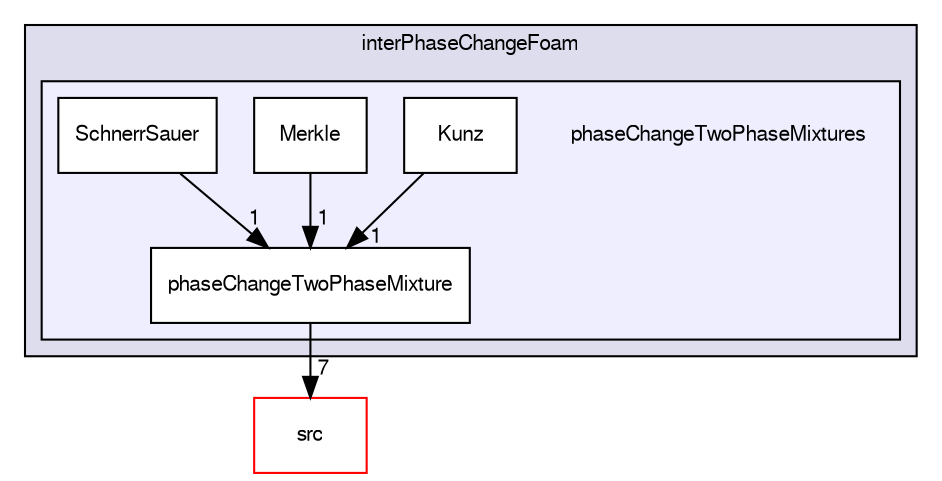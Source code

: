 digraph "applications/solvers/multiphase/interPhaseChangeFoam/phaseChangeTwoPhaseMixtures" {
  bgcolor=transparent;
  compound=true
  node [ fontsize="10", fontname="FreeSans"];
  edge [ labelfontsize="10", labelfontname="FreeSans"];
  subgraph clusterdir_072f0e2674ae04115e1196cfcbf8d2aa {
    graph [ bgcolor="#ddddee", pencolor="black", label="interPhaseChangeFoam" fontname="FreeSans", fontsize="10", URL="dir_072f0e2674ae04115e1196cfcbf8d2aa.html"]
  subgraph clusterdir_428d76558bf17b61b63e4dbf2a2e5401 {
    graph [ bgcolor="#eeeeff", pencolor="black", label="" URL="dir_428d76558bf17b61b63e4dbf2a2e5401.html"];
    dir_428d76558bf17b61b63e4dbf2a2e5401 [shape=plaintext label="phaseChangeTwoPhaseMixtures"];
    dir_a38fbfd2725be097781c915bf944a088 [shape=box label="Kunz" color="black" fillcolor="white" style="filled" URL="dir_a38fbfd2725be097781c915bf944a088.html"];
    dir_301e10e4ec80ffb7d6de7678b8cd68a2 [shape=box label="Merkle" color="black" fillcolor="white" style="filled" URL="dir_301e10e4ec80ffb7d6de7678b8cd68a2.html"];
    dir_21e893d6b4a0ab8f17bf121752a23206 [shape=box label="phaseChangeTwoPhaseMixture" color="black" fillcolor="white" style="filled" URL="dir_21e893d6b4a0ab8f17bf121752a23206.html"];
    dir_b3a69e1e896de06609f27ea2da8836cf [shape=box label="SchnerrSauer" color="black" fillcolor="white" style="filled" URL="dir_b3a69e1e896de06609f27ea2da8836cf.html"];
  }
  }
  dir_68267d1309a1af8e8297ef4c3efbcdba [shape=box label="src" color="red" URL="dir_68267d1309a1af8e8297ef4c3efbcdba.html"];
  dir_b3a69e1e896de06609f27ea2da8836cf->dir_21e893d6b4a0ab8f17bf121752a23206 [headlabel="1", labeldistance=1.5 headhref="dir_000160_000159.html"];
  dir_301e10e4ec80ffb7d6de7678b8cd68a2->dir_21e893d6b4a0ab8f17bf121752a23206 [headlabel="1", labeldistance=1.5 headhref="dir_000158_000159.html"];
  dir_21e893d6b4a0ab8f17bf121752a23206->dir_68267d1309a1af8e8297ef4c3efbcdba [headlabel="7", labeldistance=1.5 headhref="dir_000159_000568.html"];
  dir_a38fbfd2725be097781c915bf944a088->dir_21e893d6b4a0ab8f17bf121752a23206 [headlabel="1", labeldistance=1.5 headhref="dir_000157_000159.html"];
}
